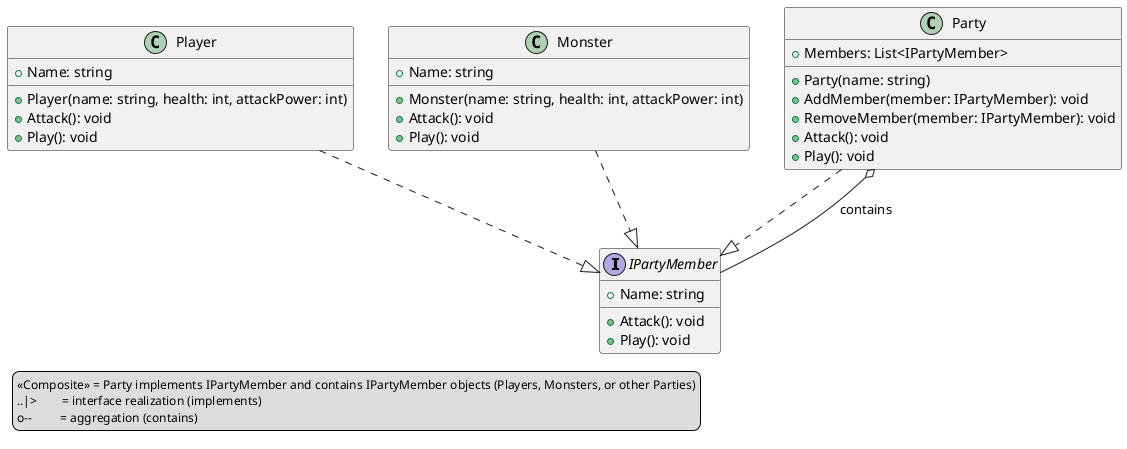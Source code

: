 @startuml Party_Composite
skinparam legendFontSize 12

' ===== Composite Pattern: Party contains only Players =====

interface IPartyMember {
  +Name: string
  +Attack(): void
  +Play(): void
}

class Player {
  +Player(name: string, health: int, attackPower: int)
  +Name: string
  +Attack(): void
  +Play(): void
}
Player ..|> IPartyMember

class Monster {
  +Monster(name: string, health: int, attackPower: int)
  +Name: string
  +Attack(): void
  +Play(): void
}
Monster ..|> IPartyMember

class Party {
  +Party(name: string)
  +Members: List<IPartyMember>
  +AddMember(member: IPartyMember): void
  +RemoveMember(member: IPartyMember): void
  +Attack(): void
  +Play(): void
}
Party ..|> IPartyMember
Party o-- IPartyMember : contains

legend left
  «Composite» = Party implements IPartyMember and contains IPartyMember objects (Players, Monsters, or other Parties)
  ..|>        = interface realization (implements)
  o--         = aggregation (contains)
end legend
@enduml

' Example usage:
' Party can contain Players, Monsters, or other Parties (nested groups)